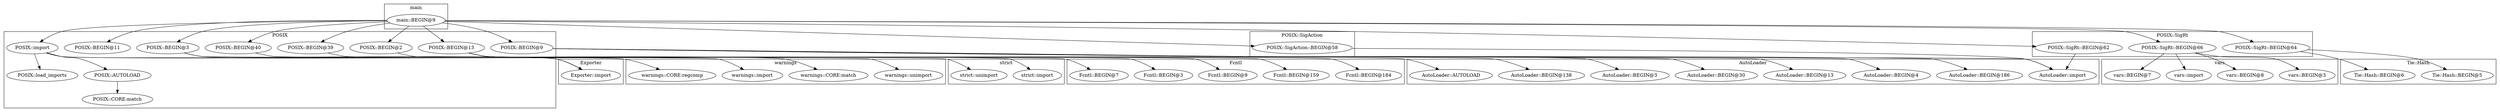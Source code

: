 digraph {
graph [overlap=false]
subgraph cluster_POSIX_SigAction {
	label="POSIX::SigAction";
	"POSIX::SigAction::BEGIN@58";
}
subgraph cluster_Fcntl {
	label="Fcntl";
	"Fcntl::BEGIN@184";
	"Fcntl::BEGIN@159";
	"Fcntl::BEGIN@9";
	"Fcntl::BEGIN@3";
	"Fcntl::BEGIN@7";
}
subgraph cluster_POSIX {
	label="POSIX";
	"POSIX::load_imports";
	"POSIX::import";
	"POSIX::AUTOLOAD";
	"POSIX::BEGIN@9";
	"POSIX::BEGIN@3";
	"POSIX::BEGIN@39";
	"POSIX::BEGIN@2";
	"POSIX::BEGIN@40";
	"POSIX::BEGIN@11";
	"POSIX::BEGIN@13";
	"POSIX::CORE:match";
}
subgraph cluster_warnings {
	label="warnings";
	"warnings::unimport";
	"warnings::CORE:regcomp";
	"warnings::CORE:match";
	"warnings::import";
}
subgraph cluster_POSIX_SigRt {
	label="POSIX::SigRt";
	"POSIX::SigRt::BEGIN@66";
	"POSIX::SigRt::BEGIN@62";
	"POSIX::SigRt::BEGIN@64";
}
subgraph cluster_vars {
	label="vars";
	"vars::BEGIN@3";
	"vars::BEGIN@8";
	"vars::import";
	"vars::BEGIN@7";
}
subgraph cluster_Exporter {
	label="Exporter";
	"Exporter::import";
}
subgraph cluster_main {
	label="main";
	"main::BEGIN@9";
}
subgraph cluster_Tie_Hash {
	label="Tie::Hash";
	"Tie::Hash::BEGIN@5";
	"Tie::Hash::BEGIN@6";
}
subgraph cluster_strict {
	label="strict";
	"strict::import";
	"strict::unimport";
}
subgraph cluster_AutoLoader {
	label="AutoLoader";
	"AutoLoader::BEGIN@138";
	"AutoLoader::BEGIN@186";
	"AutoLoader::AUTOLOAD";
	"AutoLoader::BEGIN@4";
	"AutoLoader::import";
	"AutoLoader::BEGIN@30";
	"AutoLoader::BEGIN@3";
	"AutoLoader::BEGIN@13";
}
"POSIX::BEGIN@9" -> "AutoLoader::BEGIN@138";
"main::BEGIN@9" -> "POSIX::SigRt::BEGIN@66";
"POSIX::AUTOLOAD" -> "POSIX::CORE:match";
"POSIX::BEGIN@13" -> "Fcntl::BEGIN@3";
"POSIX::BEGIN@9" -> "AutoLoader::BEGIN@3";
"main::BEGIN@9" -> "POSIX::SigAction::BEGIN@58";
"POSIX::BEGIN@40" -> "warnings::unimport";
"POSIX::import" -> "Exporter::import";
"POSIX::BEGIN@13" -> "Exporter::import";
"POSIX::BEGIN@9" -> "AutoLoader::BEGIN@4";
"POSIX::BEGIN@39" -> "strict::unimport";
"POSIX::BEGIN@3" -> "warnings::CORE:match";
"POSIX::SigRt::BEGIN@64" -> "Tie::Hash::BEGIN@5";
"POSIX::SigAction::BEGIN@58" -> "AutoLoader::import";
"POSIX::SigRt::BEGIN@62" -> "AutoLoader::import";
"POSIX::BEGIN@9" -> "AutoLoader::import";
"POSIX::BEGIN@13" -> "Fcntl::BEGIN@159";
"POSIX::BEGIN@3" -> "warnings::import";
"POSIX::import" -> "AutoLoader::AUTOLOAD";
"POSIX::SigRt::BEGIN@64" -> "Tie::Hash::BEGIN@6";
"POSIX::import" -> "POSIX::load_imports";
"POSIX::BEGIN@9" -> "AutoLoader::BEGIN@186";
"main::BEGIN@9" -> "POSIX::BEGIN@3";
"POSIX::SigRt::BEGIN@66" -> "vars::BEGIN@8";
"main::BEGIN@9" -> "POSIX::BEGIN@2";
"main::BEGIN@9" -> "POSIX::BEGIN@11";
"POSIX::SigRt::BEGIN@66" -> "vars::import";
"POSIX::import" -> "POSIX::AUTOLOAD";
"main::BEGIN@9" -> "POSIX::import";
"main::BEGIN@9" -> "POSIX::SigRt::BEGIN@62";
"main::BEGIN@9" -> "POSIX::BEGIN@9";
"main::BEGIN@9" -> "POSIX::BEGIN@13";
"POSIX::BEGIN@13" -> "Fcntl::BEGIN@7";
"main::BEGIN@9" -> "POSIX::SigRt::BEGIN@64";
"POSIX::SigRt::BEGIN@66" -> "vars::BEGIN@3";
"main::BEGIN@9" -> "POSIX::BEGIN@39";
"main::BEGIN@9" -> "POSIX::BEGIN@40";
"POSIX::BEGIN@9" -> "AutoLoader::BEGIN@13";
"POSIX::BEGIN@13" -> "Fcntl::BEGIN@184";
"POSIX::BEGIN@13" -> "Fcntl::BEGIN@9";
"POSIX::BEGIN@3" -> "warnings::CORE:regcomp";
"POSIX::BEGIN@2" -> "strict::import";
"POSIX::BEGIN@9" -> "AutoLoader::BEGIN@30";
"POSIX::SigRt::BEGIN@66" -> "vars::BEGIN@7";
}
